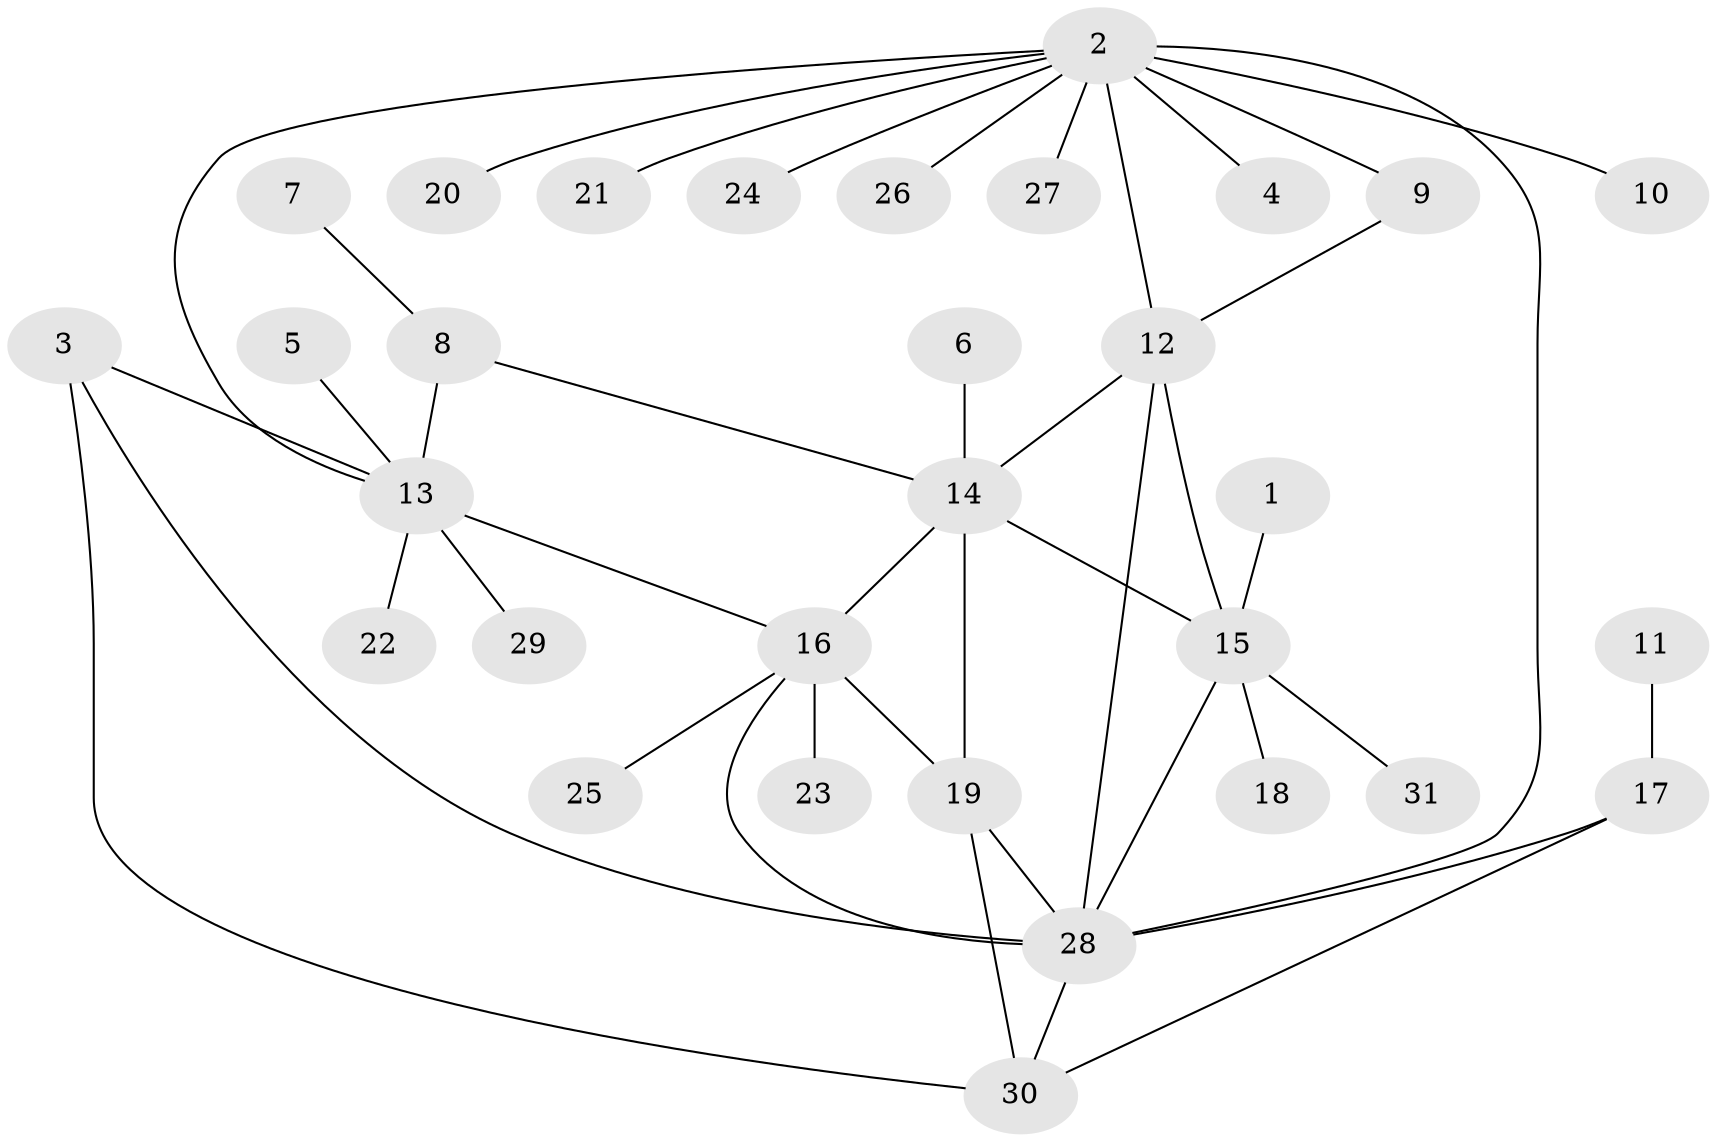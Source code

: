 // original degree distribution, {9: 0.03278688524590164, 6: 0.11475409836065574, 4: 0.04918032786885246, 5: 0.01639344262295082, 2: 0.19672131147540983, 7: 0.01639344262295082, 8: 0.01639344262295082, 3: 0.01639344262295082, 1: 0.5409836065573771}
// Generated by graph-tools (version 1.1) at 2025/26/03/09/25 03:26:41]
// undirected, 31 vertices, 43 edges
graph export_dot {
graph [start="1"]
  node [color=gray90,style=filled];
  1;
  2;
  3;
  4;
  5;
  6;
  7;
  8;
  9;
  10;
  11;
  12;
  13;
  14;
  15;
  16;
  17;
  18;
  19;
  20;
  21;
  22;
  23;
  24;
  25;
  26;
  27;
  28;
  29;
  30;
  31;
  1 -- 15 [weight=1.0];
  2 -- 4 [weight=1.0];
  2 -- 9 [weight=1.0];
  2 -- 10 [weight=1.0];
  2 -- 12 [weight=1.0];
  2 -- 13 [weight=1.0];
  2 -- 20 [weight=1.0];
  2 -- 21 [weight=1.0];
  2 -- 24 [weight=1.0];
  2 -- 26 [weight=1.0];
  2 -- 27 [weight=1.0];
  2 -- 28 [weight=2.0];
  3 -- 13 [weight=1.0];
  3 -- 28 [weight=1.0];
  3 -- 30 [weight=1.0];
  5 -- 13 [weight=1.0];
  6 -- 14 [weight=1.0];
  7 -- 8 [weight=1.0];
  8 -- 13 [weight=2.0];
  8 -- 14 [weight=1.0];
  9 -- 12 [weight=1.0];
  11 -- 17 [weight=1.0];
  12 -- 14 [weight=1.0];
  12 -- 15 [weight=1.0];
  12 -- 28 [weight=1.0];
  13 -- 16 [weight=1.0];
  13 -- 22 [weight=1.0];
  13 -- 29 [weight=1.0];
  14 -- 15 [weight=1.0];
  14 -- 16 [weight=1.0];
  14 -- 19 [weight=1.0];
  15 -- 18 [weight=1.0];
  15 -- 28 [weight=1.0];
  15 -- 31 [weight=1.0];
  16 -- 19 [weight=2.0];
  16 -- 23 [weight=1.0];
  16 -- 25 [weight=1.0];
  16 -- 28 [weight=1.0];
  17 -- 28 [weight=1.0];
  17 -- 30 [weight=1.0];
  19 -- 28 [weight=1.0];
  19 -- 30 [weight=1.0];
  28 -- 30 [weight=1.0];
}
